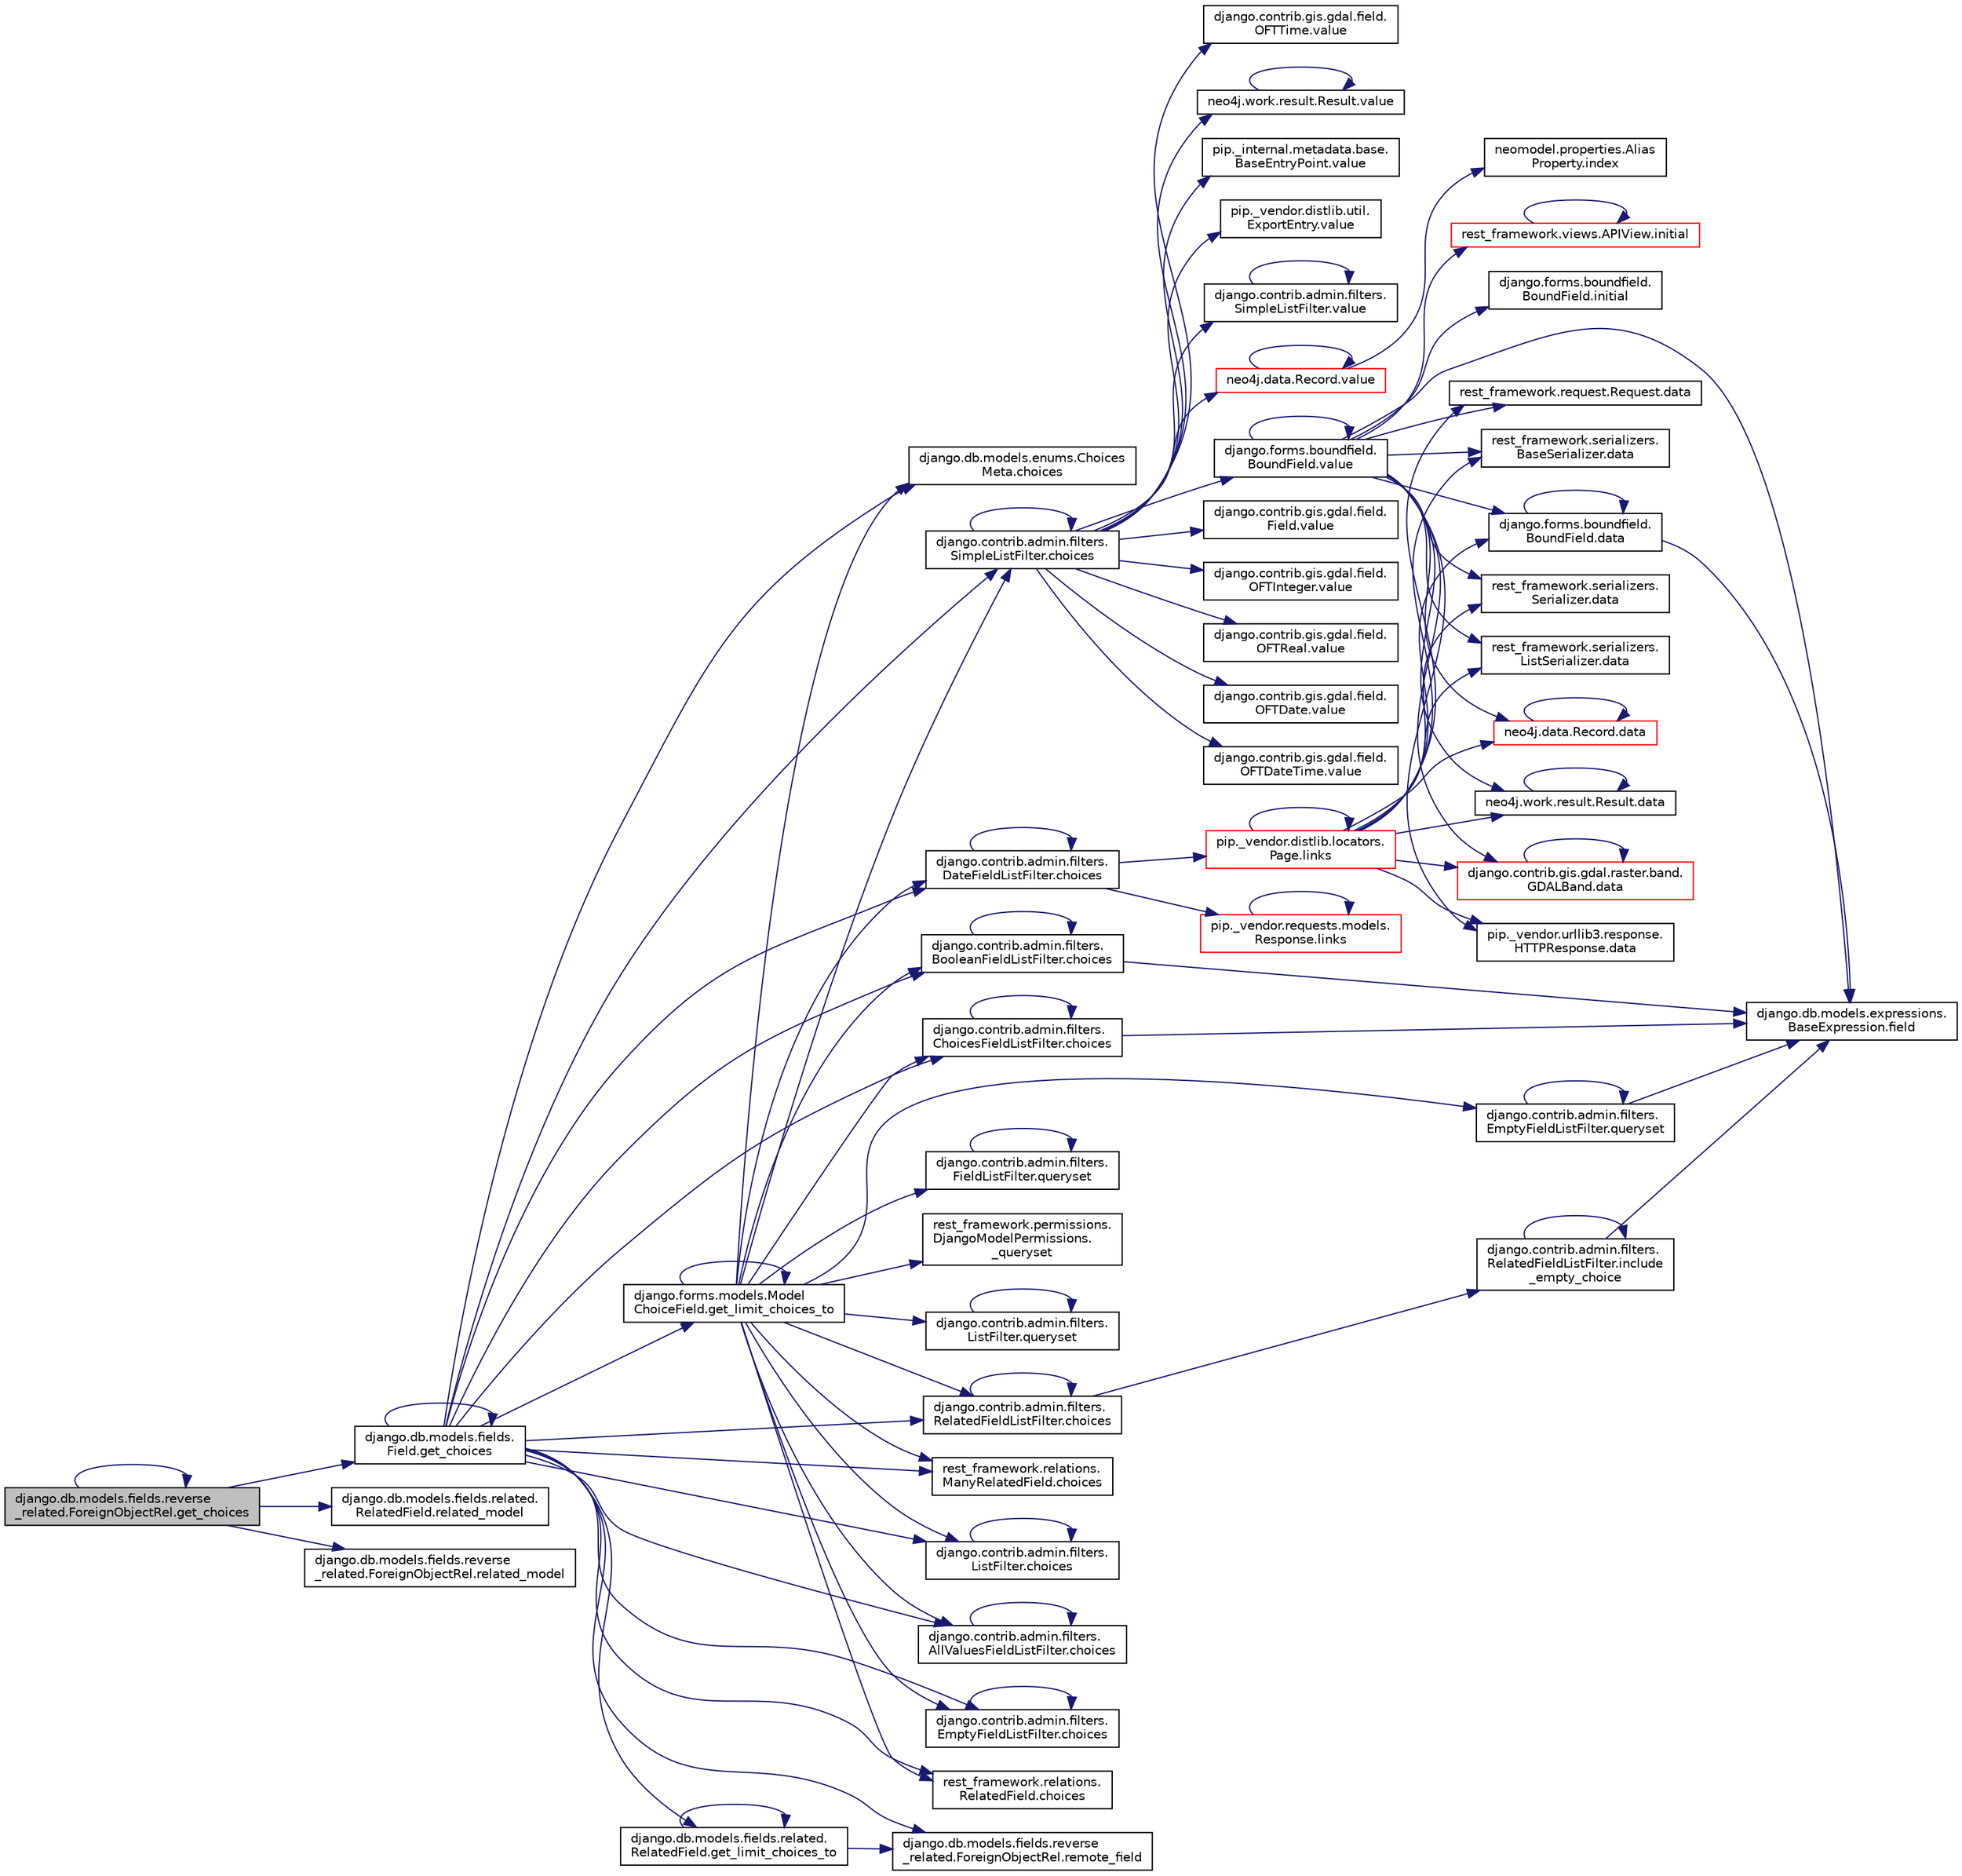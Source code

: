 digraph "django.db.models.fields.reverse_related.ForeignObjectRel.get_choices"
{
 // LATEX_PDF_SIZE
  edge [fontname="Helvetica",fontsize="10",labelfontname="Helvetica",labelfontsize="10"];
  node [fontname="Helvetica",fontsize="10",shape=record];
  rankdir="LR";
  Node1 [label="django.db.models.fields.reverse\l_related.ForeignObjectRel.get_choices",height=0.2,width=0.4,color="black", fillcolor="grey75", style="filled", fontcolor="black",tooltip=" "];
  Node1 -> Node2 [color="midnightblue",fontsize="10",style="solid",fontname="Helvetica"];
  Node2 [label="django.db.models.fields.\lField.get_choices",height=0.2,width=0.4,color="black", fillcolor="white", style="filled",URL="$db/d75/classdjango_1_1db_1_1models_1_1fields_1_1_field.html#a85f91acf6a3c18e62aaa24e8cceaf7db",tooltip=" "];
  Node2 -> Node3 [color="midnightblue",fontsize="10",style="solid",fontname="Helvetica"];
  Node3 [label="django.db.models.enums.Choices\lMeta.choices",height=0.2,width=0.4,color="black", fillcolor="white", style="filled",URL="$d2/d1d/classdjango_1_1db_1_1models_1_1enums_1_1_choices_meta.html#a810f4b3129afa68315c662d4f7a56e38",tooltip=" "];
  Node2 -> Node4 [color="midnightblue",fontsize="10",style="solid",fontname="Helvetica"];
  Node4 [label="django.contrib.admin.filters.\lSimpleListFilter.choices",height=0.2,width=0.4,color="black", fillcolor="white", style="filled",URL="$d8/d1e/classdjango_1_1contrib_1_1admin_1_1filters_1_1_simple_list_filter.html#a0e43ccd6d895e294c99e48c1ca24ab38",tooltip=" "];
  Node4 -> Node4 [color="midnightblue",fontsize="10",style="solid",fontname="Helvetica"];
  Node4 -> Node5 [color="midnightblue",fontsize="10",style="solid",fontname="Helvetica"];
  Node5 [label="django.contrib.admin.filters.\lSimpleListFilter.value",height=0.2,width=0.4,color="black", fillcolor="white", style="filled",URL="$d8/d1e/classdjango_1_1contrib_1_1admin_1_1filters_1_1_simple_list_filter.html#a097bd85958bebea50fff072924c45886",tooltip=" "];
  Node5 -> Node5 [color="midnightblue",fontsize="10",style="solid",fontname="Helvetica"];
  Node4 -> Node6 [color="midnightblue",fontsize="10",style="solid",fontname="Helvetica"];
  Node6 [label="django.contrib.gis.gdal.field.\lField.value",height=0.2,width=0.4,color="black", fillcolor="white", style="filled",URL="$d8/d65/classdjango_1_1contrib_1_1gis_1_1gdal_1_1field_1_1_field.html#a570adeaab6349f1bbe81fe16bc5149de",tooltip=" "];
  Node4 -> Node7 [color="midnightblue",fontsize="10",style="solid",fontname="Helvetica"];
  Node7 [label="django.contrib.gis.gdal.field.\lOFTInteger.value",height=0.2,width=0.4,color="black", fillcolor="white", style="filled",URL="$d9/d05/classdjango_1_1contrib_1_1gis_1_1gdal_1_1field_1_1_o_f_t_integer.html#aab710e64a331594d8a101975de5ec256",tooltip=" "];
  Node4 -> Node8 [color="midnightblue",fontsize="10",style="solid",fontname="Helvetica"];
  Node8 [label="django.contrib.gis.gdal.field.\lOFTReal.value",height=0.2,width=0.4,color="black", fillcolor="white", style="filled",URL="$d8/d01/classdjango_1_1contrib_1_1gis_1_1gdal_1_1field_1_1_o_f_t_real.html#aba0c175b636a19f53ad54bc76a20df8b",tooltip=" "];
  Node4 -> Node9 [color="midnightblue",fontsize="10",style="solid",fontname="Helvetica"];
  Node9 [label="django.contrib.gis.gdal.field.\lOFTDate.value",height=0.2,width=0.4,color="black", fillcolor="white", style="filled",URL="$db/dd9/classdjango_1_1contrib_1_1gis_1_1gdal_1_1field_1_1_o_f_t_date.html#ac20cfea2f8621cf92bd2dc5c78197884",tooltip=" "];
  Node4 -> Node10 [color="midnightblue",fontsize="10",style="solid",fontname="Helvetica"];
  Node10 [label="django.contrib.gis.gdal.field.\lOFTDateTime.value",height=0.2,width=0.4,color="black", fillcolor="white", style="filled",URL="$d7/dca/classdjango_1_1contrib_1_1gis_1_1gdal_1_1field_1_1_o_f_t_date_time.html#ae8162311bb68d5ccfbde29c31f856151",tooltip=" "];
  Node4 -> Node11 [color="midnightblue",fontsize="10",style="solid",fontname="Helvetica"];
  Node11 [label="django.contrib.gis.gdal.field.\lOFTTime.value",height=0.2,width=0.4,color="black", fillcolor="white", style="filled",URL="$df/d6a/classdjango_1_1contrib_1_1gis_1_1gdal_1_1field_1_1_o_f_t_time.html#a7ae00952c25d8c6ac48f434eeac60541",tooltip=" "];
  Node4 -> Node12 [color="midnightblue",fontsize="10",style="solid",fontname="Helvetica"];
  Node12 [label="django.forms.boundfield.\lBoundField.value",height=0.2,width=0.4,color="black", fillcolor="white", style="filled",URL="$da/d92/classdjango_1_1forms_1_1boundfield_1_1_bound_field.html#a78b5ca590168dcb0f7efcac1922a93c7",tooltip=" "];
  Node12 -> Node13 [color="midnightblue",fontsize="10",style="solid",fontname="Helvetica"];
  Node13 [label="django.forms.boundfield.\lBoundField.data",height=0.2,width=0.4,color="black", fillcolor="white", style="filled",URL="$da/d92/classdjango_1_1forms_1_1boundfield_1_1_bound_field.html#ab171a7cf1b7f223c5a378a8a216c665d",tooltip=" "];
  Node13 -> Node13 [color="midnightblue",fontsize="10",style="solid",fontname="Helvetica"];
  Node13 -> Node14 [color="midnightblue",fontsize="10",style="solid",fontname="Helvetica"];
  Node14 [label="django.db.models.expressions.\lBaseExpression.field",height=0.2,width=0.4,color="black", fillcolor="white", style="filled",URL="$de/d6b/classdjango_1_1db_1_1models_1_1expressions_1_1_base_expression.html#ac6460ecaca5a7cac6b4bee69bce606fb",tooltip=" "];
  Node12 -> Node15 [color="midnightblue",fontsize="10",style="solid",fontname="Helvetica"];
  Node15 [label="neo4j.data.Record.data",height=0.2,width=0.4,color="red", fillcolor="white", style="filled",URL="$d8/da3/classneo4j_1_1data_1_1_record.html#a24123084c9f60275847a4509076677bf",tooltip=" "];
  Node15 -> Node15 [color="midnightblue",fontsize="10",style="solid",fontname="Helvetica"];
  Node12 -> Node830 [color="midnightblue",fontsize="10",style="solid",fontname="Helvetica"];
  Node830 [label="neo4j.work.result.Result.data",height=0.2,width=0.4,color="black", fillcolor="white", style="filled",URL="$d6/d93/classneo4j_1_1work_1_1result_1_1_result.html#a91a9d95693baed609c832d2306811873",tooltip=" "];
  Node830 -> Node830 [color="midnightblue",fontsize="10",style="solid",fontname="Helvetica"];
  Node12 -> Node818 [color="midnightblue",fontsize="10",style="solid",fontname="Helvetica"];
  Node818 [label="django.contrib.gis.gdal.raster.band.\lGDALBand.data",height=0.2,width=0.4,color="red", fillcolor="white", style="filled",URL="$d5/d4d/classdjango_1_1contrib_1_1gis_1_1gdal_1_1raster_1_1band_1_1_g_d_a_l_band.html#ab034c17962c340c65434561c57451461",tooltip=" "];
  Node818 -> Node818 [color="midnightblue",fontsize="10",style="solid",fontname="Helvetica"];
  Node12 -> Node831 [color="midnightblue",fontsize="10",style="solid",fontname="Helvetica"];
  Node831 [label="pip._vendor.urllib3.response.\lHTTPResponse.data",height=0.2,width=0.4,color="black", fillcolor="white", style="filled",URL="$dd/d5a/classpip_1_1__vendor_1_1urllib3_1_1response_1_1_h_t_t_p_response.html#a6e7ac6d6d58cacbce67ec13daeedeb7c",tooltip=" "];
  Node12 -> Node832 [color="midnightblue",fontsize="10",style="solid",fontname="Helvetica"];
  Node832 [label="rest_framework.request.Request.data",height=0.2,width=0.4,color="black", fillcolor="white", style="filled",URL="$d9/d48/classrest__framework_1_1request_1_1_request.html#ae246e53ff4ce6ec7367efa833ac43eb7",tooltip=" "];
  Node12 -> Node833 [color="midnightblue",fontsize="10",style="solid",fontname="Helvetica"];
  Node833 [label="rest_framework.serializers.\lBaseSerializer.data",height=0.2,width=0.4,color="black", fillcolor="white", style="filled",URL="$d9/de7/classrest__framework_1_1serializers_1_1_base_serializer.html#ab8e2dde5ecf9c3cc38be55e4b92f7fae",tooltip=" "];
  Node12 -> Node834 [color="midnightblue",fontsize="10",style="solid",fontname="Helvetica"];
  Node834 [label="rest_framework.serializers.\lSerializer.data",height=0.2,width=0.4,color="black", fillcolor="white", style="filled",URL="$de/daf/classrest__framework_1_1serializers_1_1_serializer.html#a028ae12666279b96942ec52c9e0bfb70",tooltip=" "];
  Node12 -> Node835 [color="midnightblue",fontsize="10",style="solid",fontname="Helvetica"];
  Node835 [label="rest_framework.serializers.\lListSerializer.data",height=0.2,width=0.4,color="black", fillcolor="white", style="filled",URL="$d9/dee/classrest__framework_1_1serializers_1_1_list_serializer.html#a98b5c9f9dc18b200355dfed8df68dd19",tooltip=" "];
  Node12 -> Node14 [color="midnightblue",fontsize="10",style="solid",fontname="Helvetica"];
  Node12 -> Node762 [color="midnightblue",fontsize="10",style="solid",fontname="Helvetica"];
  Node762 [label="django.forms.boundfield.\lBoundField.initial",height=0.2,width=0.4,color="black", fillcolor="white", style="filled",URL="$da/d92/classdjango_1_1forms_1_1boundfield_1_1_bound_field.html#a9b4e04b5d7b926365bbda9f1fe3453f5",tooltip=" "];
  Node12 -> Node763 [color="midnightblue",fontsize="10",style="solid",fontname="Helvetica"];
  Node763 [label="rest_framework.views.APIView.initial",height=0.2,width=0.4,color="red", fillcolor="white", style="filled",URL="$d3/d7d/classrest__framework_1_1views_1_1_a_p_i_view.html#a170de3ffed1bcb6ad4859df45549eee8",tooltip=" "];
  Node763 -> Node763 [color="midnightblue",fontsize="10",style="solid",fontname="Helvetica"];
  Node12 -> Node12 [color="midnightblue",fontsize="10",style="solid",fontname="Helvetica"];
  Node4 -> Node4104 [color="midnightblue",fontsize="10",style="solid",fontname="Helvetica"];
  Node4104 [label="neo4j.data.Record.value",height=0.2,width=0.4,color="red", fillcolor="white", style="filled",URL="$d8/da3/classneo4j_1_1data_1_1_record.html#ae2d53cb92bb656f253f3114f9fce90fe",tooltip=" "];
  Node4104 -> Node1599 [color="midnightblue",fontsize="10",style="solid",fontname="Helvetica"];
  Node1599 [label="neomodel.properties.Alias\lProperty.index",height=0.2,width=0.4,color="black", fillcolor="white", style="filled",URL="$d6/d9b/classneomodel_1_1properties_1_1_alias_property.html#ab7dea421e530a092fc9bb794999cee6a",tooltip=" "];
  Node4104 -> Node4104 [color="midnightblue",fontsize="10",style="solid",fontname="Helvetica"];
  Node4 -> Node4105 [color="midnightblue",fontsize="10",style="solid",fontname="Helvetica"];
  Node4105 [label="neo4j.work.result.Result.value",height=0.2,width=0.4,color="black", fillcolor="white", style="filled",URL="$d6/d93/classneo4j_1_1work_1_1result_1_1_result.html#a3a5d710c3e1949334a6471c0fe1ebf76",tooltip=" "];
  Node4105 -> Node4105 [color="midnightblue",fontsize="10",style="solid",fontname="Helvetica"];
  Node4 -> Node4106 [color="midnightblue",fontsize="10",style="solid",fontname="Helvetica"];
  Node4106 [label="pip._internal.metadata.base.\lBaseEntryPoint.value",height=0.2,width=0.4,color="black", fillcolor="white", style="filled",URL="$d1/d78/classpip_1_1__internal_1_1metadata_1_1base_1_1_base_entry_point.html#a446ba6422d9cd9c14da8fdd2cbb91a25",tooltip=" "];
  Node4 -> Node4107 [color="midnightblue",fontsize="10",style="solid",fontname="Helvetica"];
  Node4107 [label="pip._vendor.distlib.util.\lExportEntry.value",height=0.2,width=0.4,color="black", fillcolor="white", style="filled",URL="$db/d5f/classpip_1_1__vendor_1_1distlib_1_1util_1_1_export_entry.html#a9539b5979cb04b54812b45cd4482c1be",tooltip=" "];
  Node2 -> Node1348 [color="midnightblue",fontsize="10",style="solid",fontname="Helvetica"];
  Node1348 [label="django.contrib.admin.filters.\lRelatedFieldListFilter.choices",height=0.2,width=0.4,color="black", fillcolor="white", style="filled",URL="$d1/df5/classdjango_1_1contrib_1_1admin_1_1filters_1_1_related_field_list_filter.html#acb7bd8c5643e88e23220f28e2da2d49e",tooltip=" "];
  Node1348 -> Node1348 [color="midnightblue",fontsize="10",style="solid",fontname="Helvetica"];
  Node1348 -> Node1349 [color="midnightblue",fontsize="10",style="solid",fontname="Helvetica"];
  Node1349 [label="django.contrib.admin.filters.\lRelatedFieldListFilter.include\l_empty_choice",height=0.2,width=0.4,color="black", fillcolor="white", style="filled",URL="$d1/df5/classdjango_1_1contrib_1_1admin_1_1filters_1_1_related_field_list_filter.html#af042307a1c135a6461c06b481bce13ce",tooltip=" "];
  Node1349 -> Node14 [color="midnightblue",fontsize="10",style="solid",fontname="Helvetica"];
  Node1349 -> Node1349 [color="midnightblue",fontsize="10",style="solid",fontname="Helvetica"];
  Node2 -> Node1350 [color="midnightblue",fontsize="10",style="solid",fontname="Helvetica"];
  Node1350 [label="rest_framework.relations.\lManyRelatedField.choices",height=0.2,width=0.4,color="black", fillcolor="white", style="filled",URL="$d9/dc0/classrest__framework_1_1relations_1_1_many_related_field.html#aec1e716da88c1847cc590b0c99d59be1",tooltip=" "];
  Node2 -> Node1351 [color="midnightblue",fontsize="10",style="solid",fontname="Helvetica"];
  Node1351 [label="django.contrib.admin.filters.\lListFilter.choices",height=0.2,width=0.4,color="black", fillcolor="white", style="filled",URL="$da/ddb/classdjango_1_1contrib_1_1admin_1_1filters_1_1_list_filter.html#ac69878c2063911721147847a6e8bc5d5",tooltip=" "];
  Node1351 -> Node1351 [color="midnightblue",fontsize="10",style="solid",fontname="Helvetica"];
  Node2 -> Node1352 [color="midnightblue",fontsize="10",style="solid",fontname="Helvetica"];
  Node1352 [label="django.contrib.admin.filters.\lBooleanFieldListFilter.choices",height=0.2,width=0.4,color="black", fillcolor="white", style="filled",URL="$d0/d77/classdjango_1_1contrib_1_1admin_1_1filters_1_1_boolean_field_list_filter.html#a67285505cfd91a1bcbacad9930bab7cc",tooltip=" "];
  Node1352 -> Node1352 [color="midnightblue",fontsize="10",style="solid",fontname="Helvetica"];
  Node1352 -> Node14 [color="midnightblue",fontsize="10",style="solid",fontname="Helvetica"];
  Node2 -> Node1353 [color="midnightblue",fontsize="10",style="solid",fontname="Helvetica"];
  Node1353 [label="django.contrib.admin.filters.\lChoicesFieldListFilter.choices",height=0.2,width=0.4,color="black", fillcolor="white", style="filled",URL="$da/d4b/classdjango_1_1contrib_1_1admin_1_1filters_1_1_choices_field_list_filter.html#abee6d703710ea50cc5845b7eca80dffe",tooltip=" "];
  Node1353 -> Node1353 [color="midnightblue",fontsize="10",style="solid",fontname="Helvetica"];
  Node1353 -> Node14 [color="midnightblue",fontsize="10",style="solid",fontname="Helvetica"];
  Node2 -> Node1354 [color="midnightblue",fontsize="10",style="solid",fontname="Helvetica"];
  Node1354 [label="django.contrib.admin.filters.\lDateFieldListFilter.choices",height=0.2,width=0.4,color="black", fillcolor="white", style="filled",URL="$d2/dc4/classdjango_1_1contrib_1_1admin_1_1filters_1_1_date_field_list_filter.html#a3027529d84fcfd9c55a0da90c3cf6df5",tooltip=" "];
  Node1354 -> Node1354 [color="midnightblue",fontsize="10",style="solid",fontname="Helvetica"];
  Node1354 -> Node1355 [color="midnightblue",fontsize="10",style="solid",fontname="Helvetica"];
  Node1355 [label="pip._vendor.distlib.locators.\lPage.links",height=0.2,width=0.4,color="red", fillcolor="white", style="filled",URL="$df/d5d/classpip_1_1__vendor_1_1distlib_1_1locators_1_1_page.html#a9f601ca69162baf958e39b9b17dabe71",tooltip=" "];
  Node1355 -> Node13 [color="midnightblue",fontsize="10",style="solid",fontname="Helvetica"];
  Node1355 -> Node15 [color="midnightblue",fontsize="10",style="solid",fontname="Helvetica"];
  Node1355 -> Node818 [color="midnightblue",fontsize="10",style="solid",fontname="Helvetica"];
  Node1355 -> Node830 [color="midnightblue",fontsize="10",style="solid",fontname="Helvetica"];
  Node1355 -> Node831 [color="midnightblue",fontsize="10",style="solid",fontname="Helvetica"];
  Node1355 -> Node832 [color="midnightblue",fontsize="10",style="solid",fontname="Helvetica"];
  Node1355 -> Node833 [color="midnightblue",fontsize="10",style="solid",fontname="Helvetica"];
  Node1355 -> Node834 [color="midnightblue",fontsize="10",style="solid",fontname="Helvetica"];
  Node1355 -> Node835 [color="midnightblue",fontsize="10",style="solid",fontname="Helvetica"];
  Node1355 -> Node1355 [color="midnightblue",fontsize="10",style="solid",fontname="Helvetica"];
  Node1354 -> Node1356 [color="midnightblue",fontsize="10",style="solid",fontname="Helvetica"];
  Node1356 [label="pip._vendor.requests.models.\lResponse.links",height=0.2,width=0.4,color="red", fillcolor="white", style="filled",URL="$d4/da7/classpip_1_1__vendor_1_1requests_1_1models_1_1_response.html#a15dba82018e412fafd2c94fb43548e77",tooltip=" "];
  Node1356 -> Node1356 [color="midnightblue",fontsize="10",style="solid",fontname="Helvetica"];
  Node2 -> Node1357 [color="midnightblue",fontsize="10",style="solid",fontname="Helvetica"];
  Node1357 [label="django.contrib.admin.filters.\lAllValuesFieldListFilter.choices",height=0.2,width=0.4,color="black", fillcolor="white", style="filled",URL="$d8/dbb/classdjango_1_1contrib_1_1admin_1_1filters_1_1_all_values_field_list_filter.html#aeea789f37432f14cd5ec3a186ff8b6ed",tooltip=" "];
  Node1357 -> Node1357 [color="midnightblue",fontsize="10",style="solid",fontname="Helvetica"];
  Node2 -> Node1358 [color="midnightblue",fontsize="10",style="solid",fontname="Helvetica"];
  Node1358 [label="django.contrib.admin.filters.\lEmptyFieldListFilter.choices",height=0.2,width=0.4,color="black", fillcolor="white", style="filled",URL="$d7/dde/classdjango_1_1contrib_1_1admin_1_1filters_1_1_empty_field_list_filter.html#a6ba5f6e3a7d939e35183f1e53c0a71c0",tooltip=" "];
  Node1358 -> Node1358 [color="midnightblue",fontsize="10",style="solid",fontname="Helvetica"];
  Node2 -> Node1359 [color="midnightblue",fontsize="10",style="solid",fontname="Helvetica"];
  Node1359 [label="rest_framework.relations.\lRelatedField.choices",height=0.2,width=0.4,color="black", fillcolor="white", style="filled",URL="$d4/d5c/classrest__framework_1_1relations_1_1_related_field.html#a0763f4f305c9c2ef10e9573b42d67adf",tooltip=" "];
  Node2 -> Node2 [color="midnightblue",fontsize="10",style="solid",fontname="Helvetica"];
  Node2 -> Node5533 [color="midnightblue",fontsize="10",style="solid",fontname="Helvetica"];
  Node5533 [label="django.db.models.fields.related.\lRelatedField.get_limit_choices_to",height=0.2,width=0.4,color="black", fillcolor="white", style="filled",URL="$de/d06/classdjango_1_1db_1_1models_1_1fields_1_1related_1_1_related_field.html#a934d6d5b2db68f09af9c47ad6b578143",tooltip=" "];
  Node5533 -> Node5533 [color="midnightblue",fontsize="10",style="solid",fontname="Helvetica"];
  Node5533 -> Node1841 [color="midnightblue",fontsize="10",style="solid",fontname="Helvetica"];
  Node1841 [label="django.db.models.fields.reverse\l_related.ForeignObjectRel.remote_field",height=0.2,width=0.4,color="black", fillcolor="white", style="filled",URL="$d3/da4/classdjango_1_1db_1_1models_1_1fields_1_1reverse__related_1_1_foreign_object_rel.html#a375b39b5fd7943fad6d11879dd0c2b35",tooltip=" "];
  Node2 -> Node5534 [color="midnightblue",fontsize="10",style="solid",fontname="Helvetica"];
  Node5534 [label="django.forms.models.Model\lChoiceField.get_limit_choices_to",height=0.2,width=0.4,color="black", fillcolor="white", style="filled",URL="$d9/d46/classdjango_1_1forms_1_1models_1_1_model_choice_field.html#aa7c92df6d979923188005978402e5c57",tooltip=" "];
  Node5534 -> Node48 [color="midnightblue",fontsize="10",style="solid",fontname="Helvetica"];
  Node48 [label="rest_framework.permissions.\lDjangoModelPermissions.\l_queryset",height=0.2,width=0.4,color="black", fillcolor="white", style="filled",URL="$da/dc8/classrest__framework_1_1permissions_1_1_django_model_permissions.html#aee58e34660d01929a72e1c2d65b8a10a",tooltip=" "];
  Node5534 -> Node3 [color="midnightblue",fontsize="10",style="solid",fontname="Helvetica"];
  Node5534 -> Node1351 [color="midnightblue",fontsize="10",style="solid",fontname="Helvetica"];
  Node5534 -> Node4 [color="midnightblue",fontsize="10",style="solid",fontname="Helvetica"];
  Node5534 -> Node1348 [color="midnightblue",fontsize="10",style="solid",fontname="Helvetica"];
  Node5534 -> Node1352 [color="midnightblue",fontsize="10",style="solid",fontname="Helvetica"];
  Node5534 -> Node1353 [color="midnightblue",fontsize="10",style="solid",fontname="Helvetica"];
  Node5534 -> Node1354 [color="midnightblue",fontsize="10",style="solid",fontname="Helvetica"];
  Node5534 -> Node1357 [color="midnightblue",fontsize="10",style="solid",fontname="Helvetica"];
  Node5534 -> Node1358 [color="midnightblue",fontsize="10",style="solid",fontname="Helvetica"];
  Node5534 -> Node1359 [color="midnightblue",fontsize="10",style="solid",fontname="Helvetica"];
  Node5534 -> Node1350 [color="midnightblue",fontsize="10",style="solid",fontname="Helvetica"];
  Node5534 -> Node5534 [color="midnightblue",fontsize="10",style="solid",fontname="Helvetica"];
  Node5534 -> Node744 [color="midnightblue",fontsize="10",style="solid",fontname="Helvetica"];
  Node744 [label="django.contrib.admin.filters.\lListFilter.queryset",height=0.2,width=0.4,color="black", fillcolor="white", style="filled",URL="$da/ddb/classdjango_1_1contrib_1_1admin_1_1filters_1_1_list_filter.html#aed1f92493175185d1714cb763f6efa08",tooltip=" "];
  Node744 -> Node744 [color="midnightblue",fontsize="10",style="solid",fontname="Helvetica"];
  Node5534 -> Node745 [color="midnightblue",fontsize="10",style="solid",fontname="Helvetica"];
  Node745 [label="django.contrib.admin.filters.\lFieldListFilter.queryset",height=0.2,width=0.4,color="black", fillcolor="white", style="filled",URL="$d1/d72/classdjango_1_1contrib_1_1admin_1_1filters_1_1_field_list_filter.html#a51704150dec2abf76f7d4dc23dcc64ab",tooltip=" "];
  Node745 -> Node745 [color="midnightblue",fontsize="10",style="solid",fontname="Helvetica"];
  Node5534 -> Node746 [color="midnightblue",fontsize="10",style="solid",fontname="Helvetica"];
  Node746 [label="django.contrib.admin.filters.\lEmptyFieldListFilter.queryset",height=0.2,width=0.4,color="black", fillcolor="white", style="filled",URL="$d7/dde/classdjango_1_1contrib_1_1admin_1_1filters_1_1_empty_field_list_filter.html#a953c03e160e6f12fda9bf700c93d09c2",tooltip=" "];
  Node746 -> Node14 [color="midnightblue",fontsize="10",style="solid",fontname="Helvetica"];
  Node746 -> Node746 [color="midnightblue",fontsize="10",style="solid",fontname="Helvetica"];
  Node2 -> Node1841 [color="midnightblue",fontsize="10",style="solid",fontname="Helvetica"];
  Node1 -> Node1 [color="midnightblue",fontsize="10",style="solid",fontname="Helvetica"];
  Node1 -> Node5535 [color="midnightblue",fontsize="10",style="solid",fontname="Helvetica"];
  Node5535 [label="django.db.models.fields.related.\lRelatedField.related_model",height=0.2,width=0.4,color="black", fillcolor="white", style="filled",URL="$de/d06/classdjango_1_1db_1_1models_1_1fields_1_1related_1_1_related_field.html#a0106374d6095578f121349932d19acb0",tooltip=" "];
  Node1 -> Node5536 [color="midnightblue",fontsize="10",style="solid",fontname="Helvetica"];
  Node5536 [label="django.db.models.fields.reverse\l_related.ForeignObjectRel.related_model",height=0.2,width=0.4,color="black", fillcolor="white", style="filled",URL="$d3/da4/classdjango_1_1db_1_1models_1_1fields_1_1reverse__related_1_1_foreign_object_rel.html#a7145e086bf3bedbb23191d7c94b72a7f",tooltip=" "];
}
